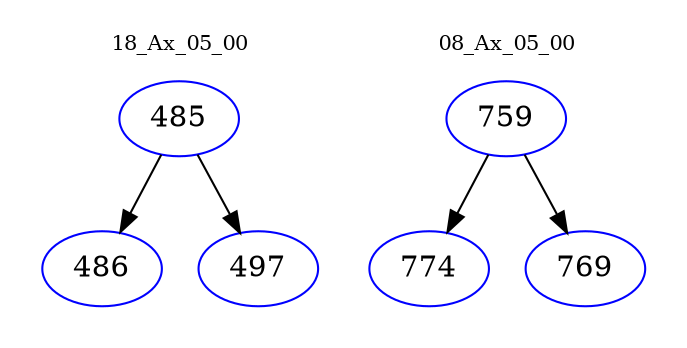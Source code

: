 digraph{
subgraph cluster_0 {
color = white
label = "18_Ax_05_00";
fontsize=10;
T0_485 [label="485", color="blue"]
T0_485 -> T0_486 [color="black"]
T0_486 [label="486", color="blue"]
T0_485 -> T0_497 [color="black"]
T0_497 [label="497", color="blue"]
}
subgraph cluster_1 {
color = white
label = "08_Ax_05_00";
fontsize=10;
T1_759 [label="759", color="blue"]
T1_759 -> T1_774 [color="black"]
T1_774 [label="774", color="blue"]
T1_759 -> T1_769 [color="black"]
T1_769 [label="769", color="blue"]
}
}
